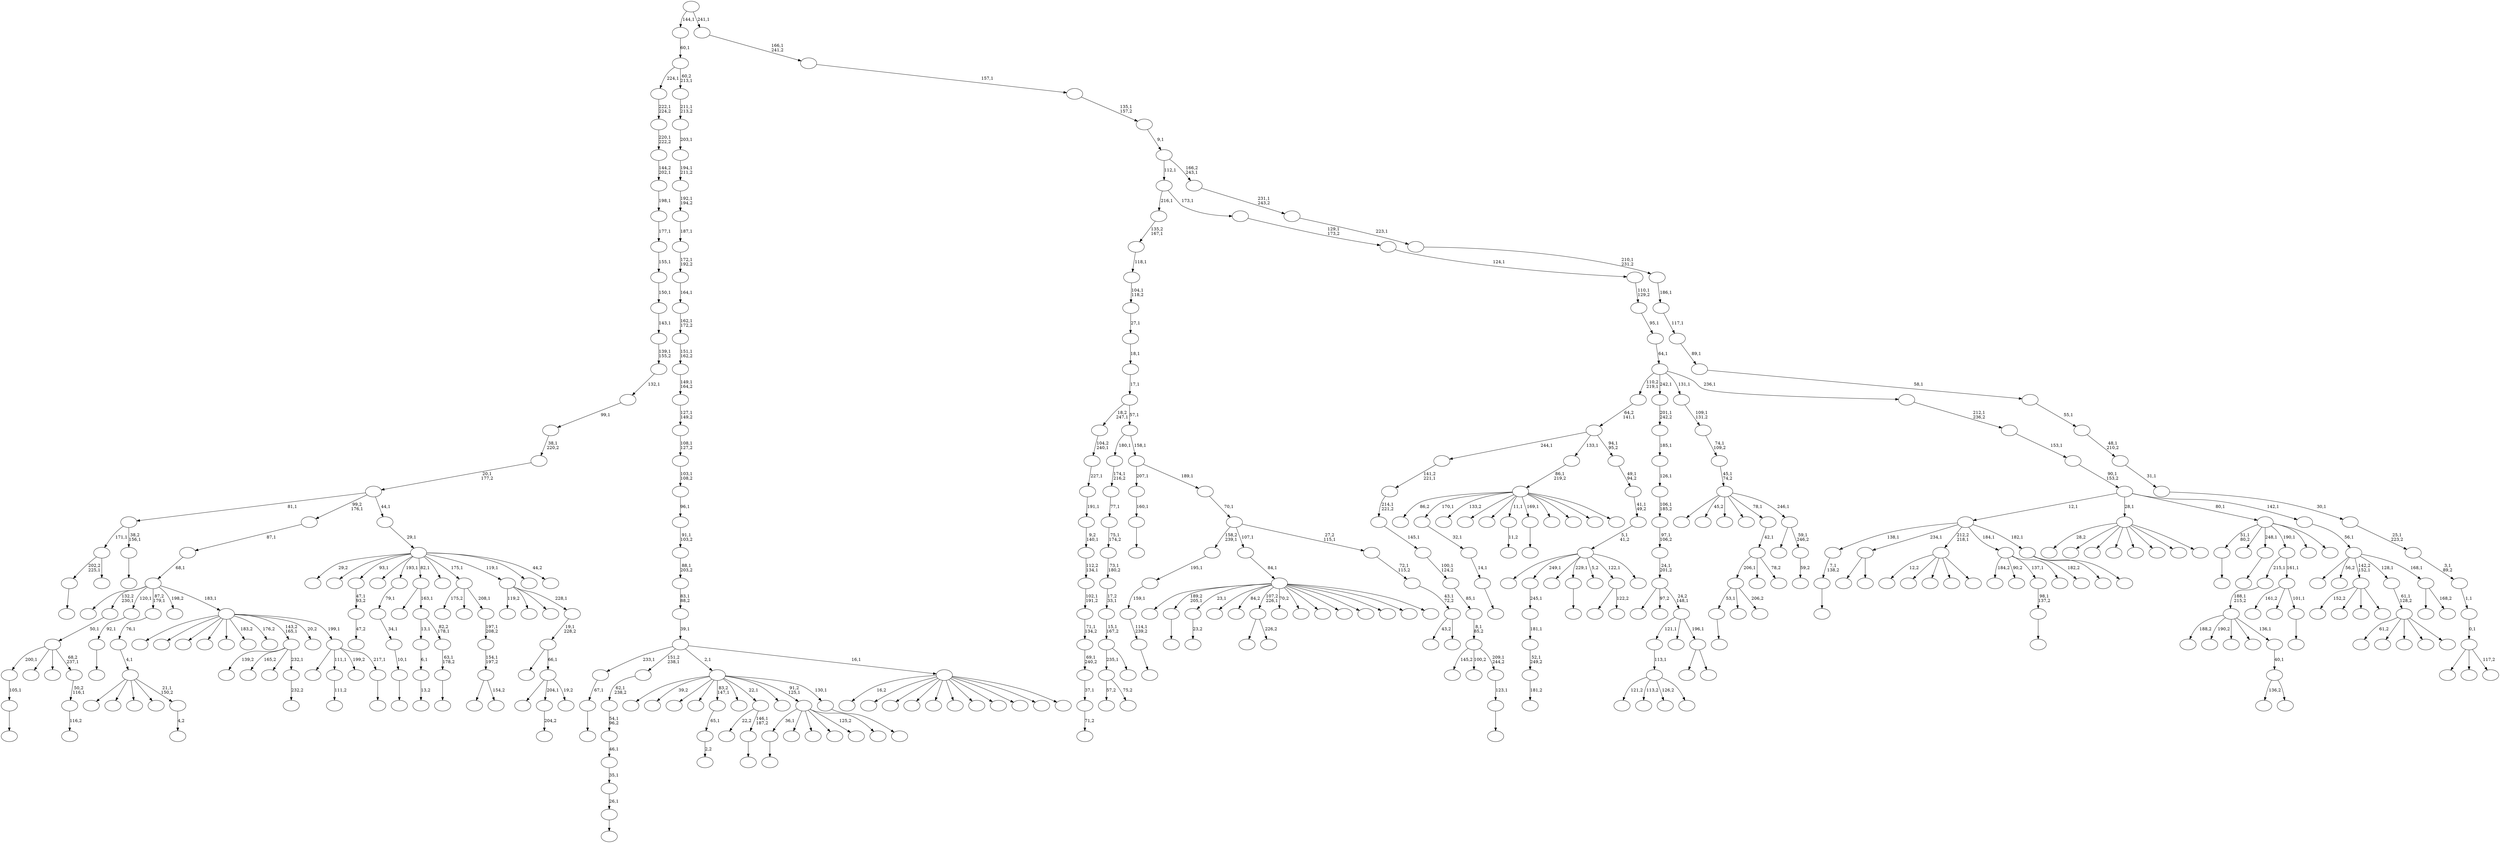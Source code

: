 digraph T {
	450 [label=""]
	449 [label=""]
	448 [label=""]
	447 [label=""]
	446 [label=""]
	445 [label=""]
	444 [label=""]
	443 [label=""]
	442 [label=""]
	441 [label=""]
	440 [label=""]
	439 [label=""]
	438 [label=""]
	437 [label=""]
	436 [label=""]
	435 [label=""]
	434 [label=""]
	433 [label=""]
	432 [label=""]
	431 [label=""]
	430 [label=""]
	429 [label=""]
	428 [label=""]
	427 [label=""]
	426 [label=""]
	425 [label=""]
	424 [label=""]
	423 [label=""]
	422 [label=""]
	421 [label=""]
	420 [label=""]
	419 [label=""]
	418 [label=""]
	417 [label=""]
	416 [label=""]
	415 [label=""]
	414 [label=""]
	413 [label=""]
	412 [label=""]
	411 [label=""]
	410 [label=""]
	409 [label=""]
	408 [label=""]
	407 [label=""]
	406 [label=""]
	405 [label=""]
	404 [label=""]
	403 [label=""]
	402 [label=""]
	401 [label=""]
	400 [label=""]
	399 [label=""]
	398 [label=""]
	397 [label=""]
	396 [label=""]
	395 [label=""]
	394 [label=""]
	393 [label=""]
	392 [label=""]
	391 [label=""]
	390 [label=""]
	389 [label=""]
	388 [label=""]
	387 [label=""]
	386 [label=""]
	385 [label=""]
	384 [label=""]
	383 [label=""]
	382 [label=""]
	381 [label=""]
	380 [label=""]
	379 [label=""]
	378 [label=""]
	377 [label=""]
	376 [label=""]
	375 [label=""]
	374 [label=""]
	373 [label=""]
	372 [label=""]
	371 [label=""]
	370 [label=""]
	369 [label=""]
	368 [label=""]
	367 [label=""]
	366 [label=""]
	365 [label=""]
	364 [label=""]
	363 [label=""]
	362 [label=""]
	361 [label=""]
	360 [label=""]
	359 [label=""]
	358 [label=""]
	357 [label=""]
	356 [label=""]
	355 [label=""]
	354 [label=""]
	353 [label=""]
	352 [label=""]
	351 [label=""]
	350 [label=""]
	349 [label=""]
	348 [label=""]
	347 [label=""]
	346 [label=""]
	345 [label=""]
	344 [label=""]
	343 [label=""]
	342 [label=""]
	341 [label=""]
	340 [label=""]
	339 [label=""]
	338 [label=""]
	337 [label=""]
	336 [label=""]
	335 [label=""]
	334 [label=""]
	333 [label=""]
	332 [label=""]
	331 [label=""]
	330 [label=""]
	329 [label=""]
	328 [label=""]
	327 [label=""]
	326 [label=""]
	325 [label=""]
	324 [label=""]
	323 [label=""]
	322 [label=""]
	321 [label=""]
	320 [label=""]
	319 [label=""]
	318 [label=""]
	317 [label=""]
	316 [label=""]
	315 [label=""]
	314 [label=""]
	313 [label=""]
	312 [label=""]
	311 [label=""]
	310 [label=""]
	309 [label=""]
	308 [label=""]
	307 [label=""]
	306 [label=""]
	305 [label=""]
	304 [label=""]
	303 [label=""]
	302 [label=""]
	301 [label=""]
	300 [label=""]
	299 [label=""]
	298 [label=""]
	297 [label=""]
	296 [label=""]
	295 [label=""]
	294 [label=""]
	293 [label=""]
	292 [label=""]
	291 [label=""]
	290 [label=""]
	289 [label=""]
	288 [label=""]
	287 [label=""]
	286 [label=""]
	285 [label=""]
	284 [label=""]
	283 [label=""]
	282 [label=""]
	281 [label=""]
	280 [label=""]
	279 [label=""]
	278 [label=""]
	277 [label=""]
	276 [label=""]
	275 [label=""]
	274 [label=""]
	273 [label=""]
	272 [label=""]
	271 [label=""]
	270 [label=""]
	269 [label=""]
	268 [label=""]
	267 [label=""]
	266 [label=""]
	265 [label=""]
	264 [label=""]
	263 [label=""]
	262 [label=""]
	261 [label=""]
	260 [label=""]
	259 [label=""]
	258 [label=""]
	257 [label=""]
	256 [label=""]
	255 [label=""]
	254 [label=""]
	253 [label=""]
	252 [label=""]
	251 [label=""]
	250 [label=""]
	249 [label=""]
	248 [label=""]
	247 [label=""]
	246 [label=""]
	245 [label=""]
	244 [label=""]
	243 [label=""]
	242 [label=""]
	241 [label=""]
	240 [label=""]
	239 [label=""]
	238 [label=""]
	237 [label=""]
	236 [label=""]
	235 [label=""]
	234 [label=""]
	233 [label=""]
	232 [label=""]
	231 [label=""]
	230 [label=""]
	229 [label=""]
	228 [label=""]
	227 [label=""]
	226 [label=""]
	225 [label=""]
	224 [label=""]
	223 [label=""]
	222 [label=""]
	221 [label=""]
	220 [label=""]
	219 [label=""]
	218 [label=""]
	217 [label=""]
	216 [label=""]
	215 [label=""]
	214 [label=""]
	213 [label=""]
	212 [label=""]
	211 [label=""]
	210 [label=""]
	209 [label=""]
	208 [label=""]
	207 [label=""]
	206 [label=""]
	205 [label=""]
	204 [label=""]
	203 [label=""]
	202 [label=""]
	201 [label=""]
	200 [label=""]
	199 [label=""]
	198 [label=""]
	197 [label=""]
	196 [label=""]
	195 [label=""]
	194 [label=""]
	193 [label=""]
	192 [label=""]
	191 [label=""]
	190 [label=""]
	189 [label=""]
	188 [label=""]
	187 [label=""]
	186 [label=""]
	185 [label=""]
	184 [label=""]
	183 [label=""]
	182 [label=""]
	181 [label=""]
	180 [label=""]
	179 [label=""]
	178 [label=""]
	177 [label=""]
	176 [label=""]
	175 [label=""]
	174 [label=""]
	173 [label=""]
	172 [label=""]
	171 [label=""]
	170 [label=""]
	169 [label=""]
	168 [label=""]
	167 [label=""]
	166 [label=""]
	165 [label=""]
	164 [label=""]
	163 [label=""]
	162 [label=""]
	161 [label=""]
	160 [label=""]
	159 [label=""]
	158 [label=""]
	157 [label=""]
	156 [label=""]
	155 [label=""]
	154 [label=""]
	153 [label=""]
	152 [label=""]
	151 [label=""]
	150 [label=""]
	149 [label=""]
	148 [label=""]
	147 [label=""]
	146 [label=""]
	145 [label=""]
	144 [label=""]
	143 [label=""]
	142 [label=""]
	141 [label=""]
	140 [label=""]
	139 [label=""]
	138 [label=""]
	137 [label=""]
	136 [label=""]
	135 [label=""]
	134 [label=""]
	133 [label=""]
	132 [label=""]
	131 [label=""]
	130 [label=""]
	129 [label=""]
	128 [label=""]
	127 [label=""]
	126 [label=""]
	125 [label=""]
	124 [label=""]
	123 [label=""]
	122 [label=""]
	121 [label=""]
	120 [label=""]
	119 [label=""]
	118 [label=""]
	117 [label=""]
	116 [label=""]
	115 [label=""]
	114 [label=""]
	113 [label=""]
	112 [label=""]
	111 [label=""]
	110 [label=""]
	109 [label=""]
	108 [label=""]
	107 [label=""]
	106 [label=""]
	105 [label=""]
	104 [label=""]
	103 [label=""]
	102 [label=""]
	101 [label=""]
	100 [label=""]
	99 [label=""]
	98 [label=""]
	97 [label=""]
	96 [label=""]
	95 [label=""]
	94 [label=""]
	93 [label=""]
	92 [label=""]
	91 [label=""]
	90 [label=""]
	89 [label=""]
	88 [label=""]
	87 [label=""]
	86 [label=""]
	85 [label=""]
	84 [label=""]
	83 [label=""]
	82 [label=""]
	81 [label=""]
	80 [label=""]
	79 [label=""]
	78 [label=""]
	77 [label=""]
	76 [label=""]
	75 [label=""]
	74 [label=""]
	73 [label=""]
	72 [label=""]
	71 [label=""]
	70 [label=""]
	69 [label=""]
	68 [label=""]
	67 [label=""]
	66 [label=""]
	65 [label=""]
	64 [label=""]
	63 [label=""]
	62 [label=""]
	61 [label=""]
	60 [label=""]
	59 [label=""]
	58 [label=""]
	57 [label=""]
	56 [label=""]
	55 [label=""]
	54 [label=""]
	53 [label=""]
	52 [label=""]
	51 [label=""]
	50 [label=""]
	49 [label=""]
	48 [label=""]
	47 [label=""]
	46 [label=""]
	45 [label=""]
	44 [label=""]
	43 [label=""]
	42 [label=""]
	41 [label=""]
	40 [label=""]
	39 [label=""]
	38 [label=""]
	37 [label=""]
	36 [label=""]
	35 [label=""]
	34 [label=""]
	33 [label=""]
	32 [label=""]
	31 [label=""]
	30 [label=""]
	29 [label=""]
	28 [label=""]
	27 [label=""]
	26 [label=""]
	25 [label=""]
	24 [label=""]
	23 [label=""]
	22 [label=""]
	21 [label=""]
	20 [label=""]
	19 [label=""]
	18 [label=""]
	17 [label=""]
	16 [label=""]
	15 [label=""]
	14 [label=""]
	13 [label=""]
	12 [label=""]
	11 [label=""]
	10 [label=""]
	9 [label=""]
	8 [label=""]
	7 [label=""]
	6 [label=""]
	5 [label=""]
	4 [label=""]
	3 [label=""]
	2 [label=""]
	1 [label=""]
	0 [label=""]
	444 -> 445 [label=""]
	436 -> 437 [label="181,2"]
	435 -> 436 [label="52,1\n249,2"]
	434 -> 435 [label="181,1"]
	433 -> 434 [label="245,1"]
	431 -> 432 [label=""]
	430 -> 431 [label="105,1"]
	425 -> 426 [label=""]
	419 -> 420 [label=""]
	415 -> 416 [label=""]
	414 -> 415 [label="160,1"]
	412 -> 413 [label=""]
	409 -> 410 [label="111,2"]
	404 -> 405 [label=""]
	400 -> 401 [label="23,2"]
	390 -> 391 [label=""]
	389 -> 390 [label="14,1"]
	388 -> 389 [label="32,1"]
	375 -> 376 [label="13,2"]
	374 -> 375 [label="6,1"]
	367 -> 368 [label="47,2"]
	366 -> 367 [label="47,1\n93,2"]
	362 -> 363 [label=""]
	361 -> 362 [label="7,1\n138,2"]
	357 -> 358 [label="71,2"]
	356 -> 357 [label="37,1"]
	355 -> 356 [label="69,1\n240,2"]
	354 -> 355 [label="71,1\n134,2"]
	353 -> 354 [label="102,1\n191,2"]
	352 -> 353 [label="112,2\n134,1"]
	351 -> 352 [label="9,2\n140,1"]
	350 -> 351 [label="191,1"]
	349 -> 350 [label="227,1"]
	348 -> 349 [label="104,2\n240,1"]
	344 -> 345 [label=""]
	337 -> 338 [label=""]
	336 -> 337 [label="114,1\n239,2"]
	335 -> 336 [label="159,1"]
	334 -> 335 [label="195,1"]
	331 -> 419 [label="53,1"]
	331 -> 384 [label=""]
	331 -> 332 [label="206,2"]
	329 -> 330 [label=""]
	328 -> 329 [label="67,1"]
	325 -> 398 [label=""]
	325 -> 326 [label="226,2"]
	319 -> 448 [label="57,2"]
	319 -> 320 [label="75,2"]
	316 -> 317 [label="116,2"]
	315 -> 316 [label="50,2\n116,1"]
	314 -> 430 [label="200,1"]
	314 -> 411 [label=""]
	314 -> 365 [label=""]
	314 -> 315 [label="68,2\n237,1"]
	313 -> 314 [label="50,1"]
	306 -> 307 [label=""]
	305 -> 306 [label="10,1"]
	304 -> 305 [label="34,1"]
	303 -> 304 [label="79,1"]
	300 -> 319 [label="235,1"]
	300 -> 301 [label=""]
	299 -> 300 [label="15,1\n167,2"]
	298 -> 299 [label="17,2\n33,1"]
	297 -> 298 [label="73,1\n180,2"]
	296 -> 297 [label="75,1\n174,2"]
	295 -> 296 [label="77,1"]
	294 -> 295 [label="174,1\n216,2"]
	286 -> 287 [label="2,2"]
	285 -> 286 [label="65,1"]
	281 -> 311 [label=""]
	281 -> 282 [label=""]
	273 -> 274 [label=""]
	272 -> 273 [label="63,1\n178,2"]
	271 -> 374 [label="13,1"]
	271 -> 272 [label="82,2\n178,1"]
	270 -> 418 [label=""]
	270 -> 271 [label="163,1"]
	267 -> 268 [label=""]
	260 -> 261 [label="11,2"]
	258 -> 259 [label=""]
	255 -> 256 [label=""]
	254 -> 255 [label="123,1"]
	253 -> 310 [label="145,2"]
	253 -> 308 [label="100,2"]
	253 -> 254 [label="209,1\n244,2"]
	252 -> 253 [label="8,1\n85,2"]
	251 -> 252 [label="85,1"]
	250 -> 251 [label="100,1\n124,2"]
	249 -> 250 [label="145,1"]
	248 -> 249 [label="214,1\n221,2"]
	247 -> 248 [label="141,2\n221,1"]
	245 -> 246 [label=""]
	244 -> 293 [label="22,2"]
	244 -> 245 [label="146,1\n187,2"]
	241 -> 380 [label="121,2"]
	241 -> 321 [label="113,2"]
	241 -> 275 [label="126,2"]
	241 -> 242 [label=""]
	240 -> 241 [label="113,1"]
	235 -> 372 [label="136,2"]
	235 -> 236 [label=""]
	234 -> 235 [label="40,1"]
	233 -> 443 [label="188,2"]
	233 -> 402 [label="190,2"]
	233 -> 394 [label=""]
	233 -> 359 [label=""]
	233 -> 234 [label="136,1"]
	232 -> 233 [label="188,1\n215,2"]
	230 -> 231 [label=""]
	229 -> 230 [label="26,1"]
	228 -> 229 [label="35,1"]
	227 -> 228 [label="46,1"]
	226 -> 227 [label="54,1\n96,2"]
	225 -> 226 [label="62,1\n238,2"]
	218 -> 444 [label="202,2\n225,1"]
	218 -> 219 [label=""]
	215 -> 216 [label="232,2"]
	214 -> 407 [label="139,2"]
	214 -> 343 [label="165,2"]
	214 -> 318 [label=""]
	214 -> 215 [label="232,1"]
	211 -> 442 [label="152,2"]
	211 -> 440 [label=""]
	211 -> 276 [label=""]
	211 -> 212 [label=""]
	209 -> 210 [label=""]
	208 -> 209 [label="92,1"]
	204 -> 429 [label="61,2"]
	204 -> 424 [label=""]
	204 -> 378 [label=""]
	204 -> 278 [label=""]
	204 -> 205 [label=""]
	203 -> 204 [label="61,1\n128,2"]
	200 -> 201 [label=""]
	199 -> 218 [label="171,1"]
	199 -> 200 [label="38,2\n156,1"]
	195 -> 196 [label=""]
	194 -> 377 [label="161,2"]
	194 -> 339 [label=""]
	194 -> 195 [label="101,1"]
	193 -> 232 [label="215,1"]
	193 -> 194 [label="161,1"]
	191 -> 192 [label="4,2"]
	190 -> 395 [label=""]
	190 -> 373 [label=""]
	190 -> 323 [label=""]
	190 -> 243 [label=""]
	190 -> 191 [label="21,1\n150,2"]
	189 -> 190 [label="4,1"]
	188 -> 189 [label="76,1"]
	186 -> 187 [label=""]
	185 -> 186 [label="98,1\n137,2"]
	172 -> 382 [label=""]
	172 -> 173 [label="122,2"]
	168 -> 385 [label="12,2"]
	168 -> 291 [label=""]
	168 -> 224 [label=""]
	168 -> 183 [label=""]
	168 -> 169 [label=""]
	166 -> 449 [label="86,2"]
	166 -> 388 [label="170,1"]
	166 -> 371 [label="133,2"]
	166 -> 322 [label=""]
	166 -> 309 [label=""]
	166 -> 260 [label="11,1"]
	166 -> 258 [label="169,1"]
	166 -> 257 [label=""]
	166 -> 202 [label=""]
	166 -> 198 [label=""]
	166 -> 167 [label=""]
	165 -> 166 [label="86,1\n219,2"]
	163 -> 164 [label="204,2"]
	161 -> 162 [label=""]
	160 -> 423 [label=""]
	160 -> 409 [label="111,1"]
	160 -> 364 [label="199,2"]
	160 -> 161 [label="217,1"]
	159 -> 428 [label=""]
	159 -> 393 [label=""]
	159 -> 340 [label=""]
	159 -> 312 [label=""]
	159 -> 288 [label=""]
	159 -> 284 [label="183,2"]
	159 -> 283 [label="176,2"]
	159 -> 214 [label="143,2\n165,1"]
	159 -> 170 [label="20,2"]
	159 -> 160 [label="199,1"]
	158 -> 447 [label=""]
	158 -> 313 [label="132,2\n230,1"]
	158 -> 208 [label="120,1"]
	158 -> 188 [label="87,2\n179,1"]
	158 -> 180 [label="198,2"]
	158 -> 159 [label="183,1"]
	157 -> 158 [label="68,1"]
	156 -> 157 [label="87,1"]
	154 -> 333 [label="184,2"]
	154 -> 222 [label="90,2"]
	154 -> 185 [label="137,1"]
	154 -> 155 [label=""]
	150 -> 441 [label=""]
	150 -> 433 [label="249,1"]
	150 -> 427 [label=""]
	150 -> 344 [label="229,1"]
	150 -> 264 [label="5,2"]
	150 -> 172 [label="122,1"]
	150 -> 151 [label=""]
	149 -> 150 [label="5,1\n41,2"]
	148 -> 149 [label="41,1\n49,2"]
	147 -> 148 [label="49,1\n94,2"]
	146 -> 247 [label="244,1"]
	146 -> 165 [label="133,1"]
	146 -> 147 [label="94,1\n95,2"]
	145 -> 146 [label="64,2\n141,1"]
	142 -> 404 [label="36,1"]
	142 -> 381 [label=""]
	142 -> 279 [label=""]
	142 -> 223 [label=""]
	142 -> 184 [label="125,2"]
	142 -> 143 [label=""]
	139 -> 369 [label="182,2"]
	139 -> 178 [label=""]
	139 -> 140 [label=""]
	138 -> 361 [label="138,1"]
	138 -> 281 [label="234,1"]
	138 -> 168 [label="212,2\n218,1"]
	138 -> 154 [label="184,1"]
	138 -> 139 [label="182,1"]
	136 -> 331 [label="206,1"]
	136 -> 292 [label=""]
	136 -> 137 [label="78,2"]
	135 -> 136 [label="42,1"]
	133 -> 421 [label=""]
	133 -> 412 [label="189,2\n205,1"]
	133 -> 400 [label="23,1"]
	133 -> 387 [label=""]
	133 -> 360 [label="84,2"]
	133 -> 325 [label="107,2\n226,1"]
	133 -> 324 [label="70,2"]
	133 -> 302 [label=""]
	133 -> 290 [label=""]
	133 -> 269 [label=""]
	133 -> 221 [label=""]
	133 -> 220 [label=""]
	133 -> 176 [label=""]
	133 -> 134 [label=""]
	132 -> 133 [label="84,1"]
	127 -> 439 [label=""]
	127 -> 128 [label="154,2"]
	126 -> 127 [label="154,1\n197,2"]
	125 -> 126 [label="197,1\n208,2"]
	124 -> 379 [label="175,2"]
	124 -> 129 [label=""]
	124 -> 125 [label="208,1"]
	122 -> 392 [label=""]
	122 -> 163 [label="204,1"]
	122 -> 123 [label="19,2"]
	121 -> 141 [label=""]
	121 -> 122 [label="66,1"]
	120 -> 121 [label="19,1\n228,2"]
	119 -> 446 [label="119,2"]
	119 -> 144 [label=""]
	119 -> 130 [label=""]
	119 -> 120 [label="228,1"]
	117 -> 182 [label=""]
	117 -> 118 [label=""]
	116 -> 240 [label="121,1"]
	116 -> 213 [label=""]
	116 -> 117 [label="196,1"]
	115 -> 327 [label=""]
	115 -> 177 [label="97,2"]
	115 -> 116 [label="24,2\n148,1"]
	114 -> 115 [label="24,1\n201,2"]
	113 -> 114 [label="97,1\n106,2"]
	112 -> 113 [label="106,1\n185,2"]
	111 -> 112 [label="126,1"]
	110 -> 111 [label="185,1"]
	109 -> 110 [label="201,1\n242,2"]
	107 -> 280 [label="28,2"]
	107 -> 277 [label=""]
	107 -> 238 [label=""]
	107 -> 217 [label=""]
	107 -> 206 [label=""]
	107 -> 197 [label=""]
	107 -> 153 [label=""]
	107 -> 108 [label=""]
	104 -> 450 [label="29,2"]
	104 -> 383 [label=""]
	104 -> 366 [label="93,1"]
	104 -> 346 [label=""]
	104 -> 303 [label="193,1"]
	104 -> 270 [label="82,1"]
	104 -> 179 [label=""]
	104 -> 124 [label="175,1"]
	104 -> 119 [label="119,1"]
	104 -> 106 [label=""]
	104 -> 105 [label="44,2"]
	103 -> 104 [label="29,1"]
	102 -> 199 [label="81,1"]
	102 -> 156 [label="99,2\n176,1"]
	102 -> 103 [label="44,1"]
	101 -> 102 [label="20,1\n177,2"]
	100 -> 101 [label="38,1\n220,2"]
	99 -> 100 [label="99,1"]
	98 -> 99 [label="132,1"]
	97 -> 98 [label="139,1\n155,2"]
	96 -> 97 [label="143,1"]
	95 -> 96 [label="150,1"]
	94 -> 95 [label="155,1"]
	93 -> 94 [label="177,1"]
	92 -> 93 [label="198,1"]
	91 -> 92 [label="144,2\n202,1"]
	90 -> 91 [label="220,1\n222,2"]
	89 -> 90 [label="222,1\n224,2"]
	87 -> 88 [label=""]
	86 -> 408 [label=""]
	86 -> 399 [label="39,2"]
	86 -> 397 [label=""]
	86 -> 341 [label=""]
	86 -> 285 [label="83,2\n147,1"]
	86 -> 266 [label=""]
	86 -> 244 [label="22,1"]
	86 -> 175 [label=""]
	86 -> 142 [label="91,2\n125,1"]
	86 -> 87 [label="130,1"]
	83 -> 84 [label="59,2"]
	82 -> 342 [label=""]
	82 -> 83 [label="59,1\n246,2"]
	81 -> 438 [label=""]
	81 -> 417 [label="45,2"]
	81 -> 370 [label=""]
	81 -> 289 [label=""]
	81 -> 135 [label="78,1"]
	81 -> 82 [label="246,1"]
	80 -> 81 [label="45,1\n74,2"]
	79 -> 80 [label="74,1\n109,2"]
	78 -> 79 [label="109,1\n131,2"]
	76 -> 425 [label="51,1\n80,2"]
	76 -> 386 [label=""]
	76 -> 267 [label="248,1"]
	76 -> 193 [label="190,1"]
	76 -> 152 [label=""]
	76 -> 77 [label=""]
	74 -> 422 [label="16,2"]
	74 -> 406 [label=""]
	74 -> 403 [label=""]
	74 -> 263 [label=""]
	74 -> 239 [label=""]
	74 -> 237 [label=""]
	74 -> 207 [label=""]
	74 -> 174 [label=""]
	74 -> 131 [label=""]
	74 -> 85 [label=""]
	74 -> 75 [label=""]
	73 -> 328 [label="233,1"]
	73 -> 225 [label="151,2\n238,1"]
	73 -> 86 [label="2,1"]
	73 -> 74 [label="16,1"]
	72 -> 73 [label="39,1"]
	71 -> 72 [label="83,1\n88,2"]
	70 -> 71 [label="88,1\n203,2"]
	69 -> 70 [label="91,1\n103,2"]
	68 -> 69 [label="96,1"]
	67 -> 68 [label="103,1\n108,2"]
	66 -> 67 [label="108,1\n127,2"]
	65 -> 66 [label="127,1\n149,2"]
	64 -> 65 [label="149,1\n164,2"]
	63 -> 64 [label="151,1\n162,2"]
	62 -> 63 [label="162,1\n172,2"]
	61 -> 62 [label="164,1"]
	60 -> 61 [label="172,1\n192,2"]
	59 -> 60 [label="187,1"]
	58 -> 59 [label="192,1\n194,2"]
	57 -> 58 [label="194,1\n211,2"]
	56 -> 57 [label="203,1"]
	55 -> 56 [label="211,1\n213,2"]
	54 -> 89 [label="224,1"]
	54 -> 55 [label="60,2\n213,1"]
	53 -> 54 [label="60,1"]
	51 -> 347 [label="43,2"]
	51 -> 52 [label=""]
	50 -> 51 [label="43,1\n72,2"]
	49 -> 50 [label="72,1\n115,2"]
	48 -> 334 [label="158,2\n239,1"]
	48 -> 132 [label="107,1"]
	48 -> 49 [label="27,2\n115,1"]
	47 -> 48 [label="70,1"]
	46 -> 414 [label="207,1"]
	46 -> 47 [label="189,1"]
	45 -> 294 [label="180,1"]
	45 -> 46 [label="158,1"]
	44 -> 348 [label="18,2\n247,1"]
	44 -> 45 [label="57,1"]
	43 -> 44 [label="17,1"]
	42 -> 43 [label="18,1"]
	41 -> 42 [label="27,1"]
	40 -> 41 [label="104,1\n118,2"]
	39 -> 40 [label="118,1"]
	38 -> 39 [label="135,2\n167,1"]
	36 -> 181 [label=""]
	36 -> 37 [label="168,2"]
	35 -> 265 [label=""]
	35 -> 262 [label="56,2"]
	35 -> 211 [label="142,2\n152,1"]
	35 -> 203 [label="128,1"]
	35 -> 36 [label="168,1"]
	34 -> 35 [label="56,1"]
	33 -> 138 [label="12,1"]
	33 -> 107 [label="28,1"]
	33 -> 76 [label="80,1"]
	33 -> 34 [label="142,1"]
	32 -> 33 [label="90,1\n153,2"]
	31 -> 32 [label="153,1"]
	30 -> 31 [label="212,1\n236,2"]
	29 -> 145 [label="110,2\n219,1"]
	29 -> 109 [label="242,1"]
	29 -> 78 [label="131,1"]
	29 -> 30 [label="236,1"]
	28 -> 29 [label="64,1"]
	27 -> 28 [label="95,1"]
	26 -> 27 [label="110,1\n129,2"]
	25 -> 26 [label="124,1"]
	24 -> 25 [label="129,1\n173,2"]
	23 -> 38 [label="216,1"]
	23 -> 24 [label="173,1"]
	21 -> 396 [label=""]
	21 -> 171 [label=""]
	21 -> 22 [label="117,2"]
	20 -> 21 [label="0,1"]
	19 -> 20 [label="1,1"]
	18 -> 19 [label="3,1\n89,2"]
	17 -> 18 [label="25,1\n223,2"]
	16 -> 17 [label="30,1"]
	15 -> 16 [label="31,1"]
	14 -> 15 [label="48,1\n210,2"]
	13 -> 14 [label="55,1"]
	12 -> 13 [label="58,1"]
	11 -> 12 [label="89,1"]
	10 -> 11 [label="117,1"]
	9 -> 10 [label="186,1"]
	8 -> 9 [label="210,1\n231,2"]
	7 -> 8 [label="223,1"]
	6 -> 7 [label="231,1\n243,2"]
	5 -> 23 [label="112,1"]
	5 -> 6 [label="166,2\n243,1"]
	4 -> 5 [label="9,1"]
	3 -> 4 [label="135,1\n157,2"]
	2 -> 3 [label="157,1"]
	1 -> 2 [label="166,1\n241,2"]
	0 -> 53 [label="144,1"]
	0 -> 1 [label="241,1"]
}
